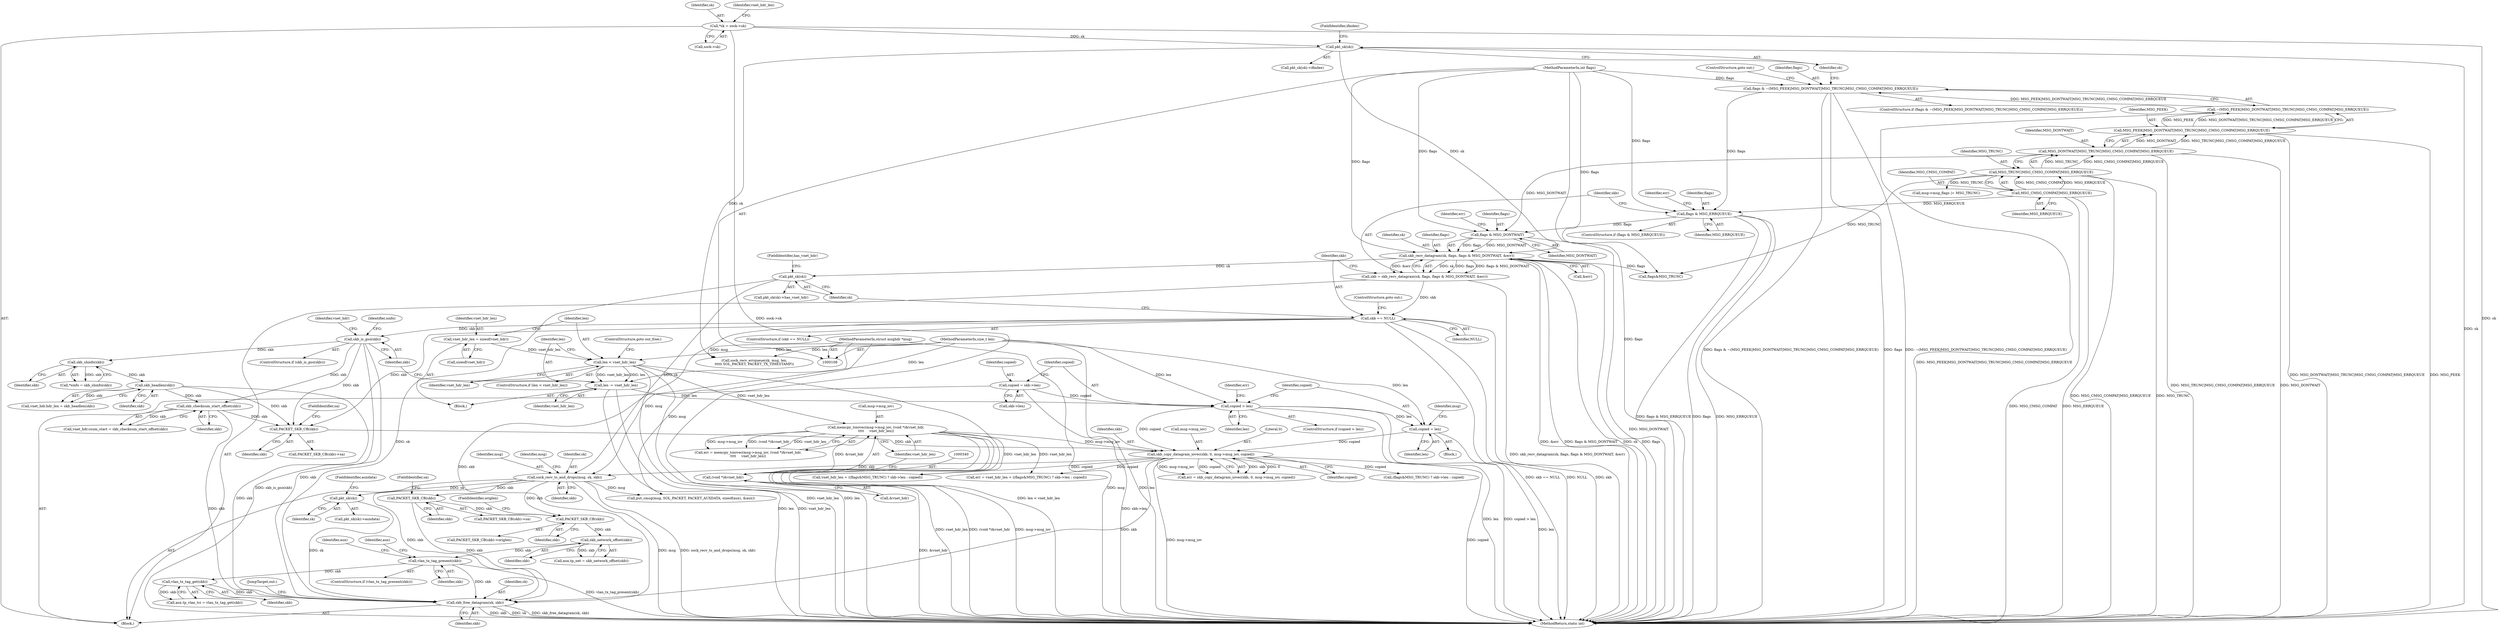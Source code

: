 digraph "1_linux_f3d3342602f8bcbf37d7c46641cb9bca7618eb1c_26@API" {
"1000518" [label="(Call,skb_free_datagram(sk, skb))"];
"1000188" [label="(Call,pkt_sk(sk))"];
"1000173" [label="(Call,skb_recv_datagram(sk, flags, flags & MSG_DONTWAIT, &err))"];
"1000150" [label="(Call,pkt_sk(sk))"];
"1000116" [label="(Call,*sk = sock->sk)"];
"1000176" [label="(Call,flags & MSG_DONTWAIT)"];
"1000158" [label="(Call,flags & MSG_ERRQUEUE)"];
"1000134" [label="(Call,flags & ~(MSG_PEEK|MSG_DONTWAIT|MSG_TRUNC|MSG_CMSG_COMPAT|MSG_ERRQUEUE))"];
"1000113" [label="(MethodParameterIn,int flags)"];
"1000136" [label="(Call,~(MSG_PEEK|MSG_DONTWAIT|MSG_TRUNC|MSG_CMSG_COMPAT|MSG_ERRQUEUE))"];
"1000137" [label="(Call,MSG_PEEK|MSG_DONTWAIT|MSG_TRUNC|MSG_CMSG_COMPAT|MSG_ERRQUEUE)"];
"1000139" [label="(Call,MSG_DONTWAIT|MSG_TRUNC|MSG_CMSG_COMPAT|MSG_ERRQUEUE)"];
"1000141" [label="(Call,MSG_TRUNC|MSG_CMSG_COMPAT|MSG_ERRQUEUE)"];
"1000143" [label="(Call,MSG_CMSG_COMPAT|MSG_ERRQUEUE)"];
"1000423" [label="(Call,pkt_sk(sk))"];
"1000401" [label="(Call,sock_recv_ts_and_drops(msg, sk, skb))"];
"1000111" [label="(MethodParameterIn,struct msghdr *msg)"];
"1000391" [label="(Call,skb_copy_datagram_iovec(skb, 0, msg->msg_iov, copied))"];
"1000354" [label="(Call,PACKET_SKB_CB(skb))"];
"1000212" [label="(Call,skb_is_gso(skb))"];
"1000182" [label="(Call,skb == NULL)"];
"1000171" [label="(Call,skb = skb_recv_datagram(sk, flags, flags & MSG_DONTWAIT, &err))"];
"1000311" [label="(Call,skb_checksum_start_offset(skb))"];
"1000224" [label="(Call,skb_headlen(skb))"];
"1000218" [label="(Call,skb_shinfo(skb))"];
"1000335" [label="(Call,memcpy_toiovec(msg->msg_iov, (void *)&vnet_hdr,\n\t\t\t\t     vnet_hdr_len))"];
"1000339" [label="(Call,(void *)&vnet_hdr)"];
"1000204" [label="(Call,len < vnet_hdr_len)"];
"1000112" [label="(MethodParameterIn,size_t len)"];
"1000199" [label="(Call,vnet_hdr_len = sizeof(vnet_hdr))"];
"1000377" [label="(Call,copied > len)"];
"1000371" [label="(Call,copied = skb->len)"];
"1000208" [label="(Call,len -= vnet_hdr_len)"];
"1000381" [label="(Call,copied = len)"];
"1000471" [label="(Call,vlan_tx_tag_present(skb))"];
"1000468" [label="(Call,skb_network_offset(skb))"];
"1000449" [label="(Call,PACKET_SKB_CB(skb))"];
"1000415" [label="(Call,PACKET_SKB_CB(skb))"];
"1000478" [label="(Call,vlan_tx_tag_get(skb))"];
"1000404" [label="(Identifier,skb)"];
"1000381" [label="(Call,copied = len)"];
"1000175" [label="(Identifier,flags)"];
"1000354" [label="(Call,PACKET_SKB_CB(skb))"];
"1000180" [label="(Identifier,err)"];
"1000449" [label="(Call,PACKET_SKB_CB(skb))"];
"1000142" [label="(Identifier,MSG_TRUNC)"];
"1000468" [label="(Call,skb_network_offset(skb))"];
"1000140" [label="(Identifier,MSG_DONTWAIT)"];
"1000386" [label="(Identifier,msg)"];
"1000472" [label="(Identifier,skb)"];
"1000177" [label="(Identifier,flags)"];
"1000422" [label="(Call,pkt_sk(sk)->auxdata)"];
"1000150" [label="(Call,pkt_sk(sk))"];
"1000478" [label="(Call,vlan_tx_tag_get(skb))"];
"1000497" [label="(Call,put_cmsg(msg, SOL_PACKET, PACKET_AUXDATA, sizeof(aux), &aux))"];
"1000216" [label="(Call,*sinfo = skb_shinfo(skb))"];
"1000111" [label="(MethodParameterIn,struct msghdr *msg)"];
"1000471" [label="(Call,vlan_tx_tag_present(skb))"];
"1000112" [label="(MethodParameterIn,size_t len)"];
"1000378" [label="(Identifier,copied)"];
"1000394" [label="(Call,msg->msg_iov)"];
"1000145" [label="(Identifier,MSG_ERRQUEUE)"];
"1000379" [label="(Identifier,len)"];
"1000189" [label="(Identifier,sk)"];
"1000212" [label="(Call,skb_is_gso(skb))"];
"1000393" [label="(Literal,0)"];
"1000217" [label="(Identifier,sinfo)"];
"1000392" [label="(Identifier,skb)"];
"1000114" [label="(Block,)"];
"1000335" [label="(Call,memcpy_toiovec(msg->msg_iov, (void *)&vnet_hdr,\n\t\t\t\t     vnet_hdr_len))"];
"1000181" [label="(ControlStructure,if (skb == NULL))"];
"1000519" [label="(Identifier,sk)"];
"1000182" [label="(Call,skb == NULL)"];
"1000213" [label="(Identifier,skb)"];
"1000210" [label="(Identifier,vnet_hdr_len)"];
"1000424" [label="(Identifier,sk)"];
"1000391" [label="(Call,skb_copy_datagram_iovec(skb, 0, msg->msg_iov, copied))"];
"1000141" [label="(Call,MSG_TRUNC|MSG_CMSG_COMPAT|MSG_ERRQUEUE)"];
"1000510" [label="(Call,flags&MSG_TRUNC)"];
"1000183" [label="(Identifier,skb)"];
"1000417" [label="(FieldIdentifier,sa)"];
"1000163" [label="(Identifier,err)"];
"1000118" [label="(Call,sock->sk)"];
"1000203" [label="(ControlStructure,if (len < vnet_hdr_len))"];
"1000312" [label="(Identifier,skb)"];
"1000135" [label="(Identifier,flags)"];
"1000176" [label="(Call,flags & MSG_DONTWAIT)"];
"1000520" [label="(Identifier,skb)"];
"1000219" [label="(Identifier,skb)"];
"1000469" [label="(Identifier,skb)"];
"1000209" [label="(Identifier,len)"];
"1000185" [label="(ControlStructure,goto out;)"];
"1000415" [label="(Call,PACKET_SKB_CB(skb))"];
"1000134" [label="(Call,flags & ~(MSG_PEEK|MSG_DONTWAIT|MSG_TRUNC|MSG_CMSG_COMPAT|MSG_ERRQUEUE))"];
"1000220" [label="(Call,vnet_hdr.hdr_len = skb_headlen(skb))"];
"1000376" [label="(ControlStructure,if (copied > len))"];
"1000470" [label="(ControlStructure,if (vlan_tx_tag_present(skb)))"];
"1000450" [label="(Identifier,skb)"];
"1000152" [label="(FieldIdentifier,ifindex)"];
"1000207" [label="(ControlStructure,goto out_free;)"];
"1000489" [label="(Identifier,aux)"];
"1000199" [label="(Call,vnet_hdr_len = sizeof(vnet_hdr))"];
"1000341" [label="(Call,&vnet_hdr)"];
"1000158" [label="(Call,flags & MSG_ERRQUEUE)"];
"1000116" [label="(Call,*sk = sock->sk)"];
"1000137" [label="(Call,MSG_PEEK|MSG_DONTWAIT|MSG_TRUNC|MSG_CMSG_COMPAT|MSG_ERRQUEUE)"];
"1000204" [label="(Call,len < vnet_hdr_len)"];
"1000191" [label="(Block,)"];
"1000474" [label="(Call,aux.tp_vlan_tci = vlan_tx_tag_get(skb))"];
"1000171" [label="(Call,skb = skb_recv_datagram(sk, flags, flags & MSG_DONTWAIT, &err))"];
"1000188" [label="(Call,pkt_sk(sk))"];
"1000143" [label="(Call,MSG_CMSG_COMPAT|MSG_ERRQUEUE)"];
"1000507" [label="(Call,vnet_hdr_len + ((flags&MSG_TRUNC) ? skb->len : copied))"];
"1000416" [label="(Identifier,skb)"];
"1000336" [label="(Call,msg->msg_iov)"];
"1000373" [label="(Call,skb->len)"];
"1000117" [label="(Identifier,sk)"];
"1000138" [label="(Identifier,MSG_PEEK)"];
"1000353" [label="(Call,PACKET_SKB_CB(skb)->sa)"];
"1000173" [label="(Call,skb_recv_datagram(sk, flags, flags & MSG_DONTWAIT, &err))"];
"1000464" [label="(Call,aux.tp_net = skb_network_offset(skb))"];
"1000113" [label="(MethodParameterIn,int flags)"];
"1000151" [label="(Identifier,sk)"];
"1000206" [label="(Identifier,vnet_hdr_len)"];
"1000164" [label="(Call,sock_recv_errqueue(sk, msg, len,\n\t\t\t\t\t SOL_PACKET, PACKET_TX_TIMESTAMP))"];
"1000311" [label="(Call,skb_checksum_start_offset(skb))"];
"1000397" [label="(Identifier,copied)"];
"1000383" [label="(Identifier,len)"];
"1000356" [label="(FieldIdentifier,sa)"];
"1000382" [label="(Identifier,copied)"];
"1000211" [label="(ControlStructure,if (skb_is_gso(skb)))"];
"1000425" [label="(FieldIdentifier,auxdata)"];
"1000149" [label="(Call,pkt_sk(sk)->ifindex)"];
"1000407" [label="(Identifier,msg)"];
"1000339" [label="(Call,(void *)&vnet_hdr)"];
"1000371" [label="(Call,copied = skb->len)"];
"1000187" [label="(Call,pkt_sk(sk)->has_vnet_hdr)"];
"1000479" [label="(Identifier,skb)"];
"1000414" [label="(Call,PACKET_SKB_CB(skb)->sa)"];
"1000225" [label="(Identifier,skb)"];
"1000333" [label="(Call,err = memcpy_toiovec(msg->msg_iov, (void *)&vnet_hdr,\n\t\t\t\t     vnet_hdr_len))"];
"1000509" [label="(Call,(flags&MSG_TRUNC) ? skb->len : copied)"];
"1000127" [label="(Identifier,vnet_hdr_len)"];
"1000307" [label="(Call,vnet_hdr.csum_start = skb_checksum_start_offset(skb))"];
"1000390" [label="(Identifier,err)"];
"1000403" [label="(Identifier,sk)"];
"1000146" [label="(ControlStructure,goto out;)"];
"1000380" [label="(Block,)"];
"1000451" [label="(FieldIdentifier,origlen)"];
"1000476" [label="(Identifier,aux)"];
"1000190" [label="(FieldIdentifier,has_vnet_hdr)"];
"1000372" [label="(Identifier,copied)"];
"1000144" [label="(Identifier,MSG_CMSG_COMPAT)"];
"1000384" [label="(Call,msg->msg_flags |= MSG_TRUNC)"];
"1000157" [label="(ControlStructure,if (flags & MSG_ERRQUEUE))"];
"1000200" [label="(Identifier,vnet_hdr_len)"];
"1000136" [label="(Call,~(MSG_PEEK|MSG_DONTWAIT|MSG_TRUNC|MSG_CMSG_COMPAT|MSG_ERRQUEUE))"];
"1000160" [label="(Identifier,MSG_ERRQUEUE)"];
"1000174" [label="(Identifier,sk)"];
"1000355" [label="(Identifier,skb)"];
"1000377" [label="(Call,copied > len)"];
"1000133" [label="(ControlStructure,if (flags & ~(MSG_PEEK|MSG_DONTWAIT|MSG_TRUNC|MSG_CMSG_COMPAT|MSG_ERRQUEUE)))"];
"1000401" [label="(Call,sock_recv_ts_and_drops(msg, sk, skb))"];
"1000184" [label="(Identifier,NULL)"];
"1000448" [label="(Call,PACKET_SKB_CB(skb)->origlen)"];
"1000423" [label="(Call,pkt_sk(sk))"];
"1000292" [label="(Identifier,vnet_hdr)"];
"1000178" [label="(Identifier,MSG_DONTWAIT)"];
"1000201" [label="(Call,sizeof(vnet_hdr))"];
"1000139" [label="(Call,MSG_DONTWAIT|MSG_TRUNC|MSG_CMSG_COMPAT|MSG_ERRQUEUE)"];
"1000524" [label="(MethodReturn,static int)"];
"1000521" [label="(JumpTarget,out:)"];
"1000224" [label="(Call,skb_headlen(skb))"];
"1000505" [label="(Call,err = vnet_hdr_len + ((flags&MSG_TRUNC) ? skb->len : copied))"];
"1000159" [label="(Identifier,flags)"];
"1000389" [label="(Call,err = skb_copy_datagram_iovec(skb, 0, msg->msg_iov, copied))"];
"1000343" [label="(Identifier,vnet_hdr_len)"];
"1000402" [label="(Identifier,msg)"];
"1000218" [label="(Call,skb_shinfo(skb))"];
"1000208" [label="(Call,len -= vnet_hdr_len)"];
"1000179" [label="(Call,&err)"];
"1000205" [label="(Identifier,len)"];
"1000172" [label="(Identifier,skb)"];
"1000518" [label="(Call,skb_free_datagram(sk, skb))"];
"1000518" -> "1000114"  [label="AST: "];
"1000518" -> "1000520"  [label="CFG: "];
"1000519" -> "1000518"  [label="AST: "];
"1000520" -> "1000518"  [label="AST: "];
"1000521" -> "1000518"  [label="CFG: "];
"1000518" -> "1000524"  [label="DDG: skb"];
"1000518" -> "1000524"  [label="DDG: sk"];
"1000518" -> "1000524"  [label="DDG: skb_free_datagram(sk, skb)"];
"1000188" -> "1000518"  [label="DDG: sk"];
"1000423" -> "1000518"  [label="DDG: sk"];
"1000471" -> "1000518"  [label="DDG: skb"];
"1000391" -> "1000518"  [label="DDG: skb"];
"1000401" -> "1000518"  [label="DDG: skb"];
"1000478" -> "1000518"  [label="DDG: skb"];
"1000415" -> "1000518"  [label="DDG: skb"];
"1000212" -> "1000518"  [label="DDG: skb"];
"1000182" -> "1000518"  [label="DDG: skb"];
"1000311" -> "1000518"  [label="DDG: skb"];
"1000224" -> "1000518"  [label="DDG: skb"];
"1000188" -> "1000187"  [label="AST: "];
"1000188" -> "1000189"  [label="CFG: "];
"1000189" -> "1000188"  [label="AST: "];
"1000190" -> "1000188"  [label="CFG: "];
"1000173" -> "1000188"  [label="DDG: sk"];
"1000188" -> "1000401"  [label="DDG: sk"];
"1000173" -> "1000171"  [label="AST: "];
"1000173" -> "1000179"  [label="CFG: "];
"1000174" -> "1000173"  [label="AST: "];
"1000175" -> "1000173"  [label="AST: "];
"1000176" -> "1000173"  [label="AST: "];
"1000179" -> "1000173"  [label="AST: "];
"1000171" -> "1000173"  [label="CFG: "];
"1000173" -> "1000524"  [label="DDG: &err"];
"1000173" -> "1000524"  [label="DDG: flags & MSG_DONTWAIT"];
"1000173" -> "1000524"  [label="DDG: sk"];
"1000173" -> "1000524"  [label="DDG: flags"];
"1000173" -> "1000171"  [label="DDG: sk"];
"1000173" -> "1000171"  [label="DDG: flags"];
"1000173" -> "1000171"  [label="DDG: flags & MSG_DONTWAIT"];
"1000173" -> "1000171"  [label="DDG: &err"];
"1000150" -> "1000173"  [label="DDG: sk"];
"1000176" -> "1000173"  [label="DDG: flags"];
"1000176" -> "1000173"  [label="DDG: MSG_DONTWAIT"];
"1000113" -> "1000173"  [label="DDG: flags"];
"1000173" -> "1000510"  [label="DDG: flags"];
"1000150" -> "1000149"  [label="AST: "];
"1000150" -> "1000151"  [label="CFG: "];
"1000151" -> "1000150"  [label="AST: "];
"1000152" -> "1000150"  [label="CFG: "];
"1000150" -> "1000524"  [label="DDG: sk"];
"1000116" -> "1000150"  [label="DDG: sk"];
"1000150" -> "1000164"  [label="DDG: sk"];
"1000116" -> "1000114"  [label="AST: "];
"1000116" -> "1000118"  [label="CFG: "];
"1000117" -> "1000116"  [label="AST: "];
"1000118" -> "1000116"  [label="AST: "];
"1000127" -> "1000116"  [label="CFG: "];
"1000116" -> "1000524"  [label="DDG: sk"];
"1000116" -> "1000524"  [label="DDG: sock->sk"];
"1000176" -> "1000178"  [label="CFG: "];
"1000177" -> "1000176"  [label="AST: "];
"1000178" -> "1000176"  [label="AST: "];
"1000180" -> "1000176"  [label="CFG: "];
"1000176" -> "1000524"  [label="DDG: MSG_DONTWAIT"];
"1000158" -> "1000176"  [label="DDG: flags"];
"1000113" -> "1000176"  [label="DDG: flags"];
"1000139" -> "1000176"  [label="DDG: MSG_DONTWAIT"];
"1000158" -> "1000157"  [label="AST: "];
"1000158" -> "1000160"  [label="CFG: "];
"1000159" -> "1000158"  [label="AST: "];
"1000160" -> "1000158"  [label="AST: "];
"1000163" -> "1000158"  [label="CFG: "];
"1000172" -> "1000158"  [label="CFG: "];
"1000158" -> "1000524"  [label="DDG: flags"];
"1000158" -> "1000524"  [label="DDG: MSG_ERRQUEUE"];
"1000158" -> "1000524"  [label="DDG: flags & MSG_ERRQUEUE"];
"1000134" -> "1000158"  [label="DDG: flags"];
"1000113" -> "1000158"  [label="DDG: flags"];
"1000143" -> "1000158"  [label="DDG: MSG_ERRQUEUE"];
"1000134" -> "1000133"  [label="AST: "];
"1000134" -> "1000136"  [label="CFG: "];
"1000135" -> "1000134"  [label="AST: "];
"1000136" -> "1000134"  [label="AST: "];
"1000146" -> "1000134"  [label="CFG: "];
"1000151" -> "1000134"  [label="CFG: "];
"1000134" -> "1000524"  [label="DDG: flags & ~(MSG_PEEK|MSG_DONTWAIT|MSG_TRUNC|MSG_CMSG_COMPAT|MSG_ERRQUEUE)"];
"1000134" -> "1000524"  [label="DDG: flags"];
"1000134" -> "1000524"  [label="DDG: ~(MSG_PEEK|MSG_DONTWAIT|MSG_TRUNC|MSG_CMSG_COMPAT|MSG_ERRQUEUE)"];
"1000113" -> "1000134"  [label="DDG: flags"];
"1000136" -> "1000134"  [label="DDG: MSG_PEEK|MSG_DONTWAIT|MSG_TRUNC|MSG_CMSG_COMPAT|MSG_ERRQUEUE"];
"1000113" -> "1000108"  [label="AST: "];
"1000113" -> "1000524"  [label="DDG: flags"];
"1000113" -> "1000510"  [label="DDG: flags"];
"1000136" -> "1000137"  [label="CFG: "];
"1000137" -> "1000136"  [label="AST: "];
"1000136" -> "1000524"  [label="DDG: MSG_PEEK|MSG_DONTWAIT|MSG_TRUNC|MSG_CMSG_COMPAT|MSG_ERRQUEUE"];
"1000137" -> "1000136"  [label="DDG: MSG_PEEK"];
"1000137" -> "1000136"  [label="DDG: MSG_DONTWAIT|MSG_TRUNC|MSG_CMSG_COMPAT|MSG_ERRQUEUE"];
"1000137" -> "1000139"  [label="CFG: "];
"1000138" -> "1000137"  [label="AST: "];
"1000139" -> "1000137"  [label="AST: "];
"1000137" -> "1000524"  [label="DDG: MSG_DONTWAIT|MSG_TRUNC|MSG_CMSG_COMPAT|MSG_ERRQUEUE"];
"1000137" -> "1000524"  [label="DDG: MSG_PEEK"];
"1000139" -> "1000137"  [label="DDG: MSG_DONTWAIT"];
"1000139" -> "1000137"  [label="DDG: MSG_TRUNC|MSG_CMSG_COMPAT|MSG_ERRQUEUE"];
"1000139" -> "1000141"  [label="CFG: "];
"1000140" -> "1000139"  [label="AST: "];
"1000141" -> "1000139"  [label="AST: "];
"1000139" -> "1000524"  [label="DDG: MSG_TRUNC|MSG_CMSG_COMPAT|MSG_ERRQUEUE"];
"1000139" -> "1000524"  [label="DDG: MSG_DONTWAIT"];
"1000141" -> "1000139"  [label="DDG: MSG_TRUNC"];
"1000141" -> "1000139"  [label="DDG: MSG_CMSG_COMPAT|MSG_ERRQUEUE"];
"1000141" -> "1000143"  [label="CFG: "];
"1000142" -> "1000141"  [label="AST: "];
"1000143" -> "1000141"  [label="AST: "];
"1000141" -> "1000524"  [label="DDG: MSG_TRUNC"];
"1000141" -> "1000524"  [label="DDG: MSG_CMSG_COMPAT|MSG_ERRQUEUE"];
"1000143" -> "1000141"  [label="DDG: MSG_CMSG_COMPAT"];
"1000143" -> "1000141"  [label="DDG: MSG_ERRQUEUE"];
"1000141" -> "1000384"  [label="DDG: MSG_TRUNC"];
"1000141" -> "1000510"  [label="DDG: MSG_TRUNC"];
"1000143" -> "1000145"  [label="CFG: "];
"1000144" -> "1000143"  [label="AST: "];
"1000145" -> "1000143"  [label="AST: "];
"1000143" -> "1000524"  [label="DDG: MSG_CMSG_COMPAT"];
"1000143" -> "1000524"  [label="DDG: MSG_ERRQUEUE"];
"1000423" -> "1000422"  [label="AST: "];
"1000423" -> "1000424"  [label="CFG: "];
"1000424" -> "1000423"  [label="AST: "];
"1000425" -> "1000423"  [label="CFG: "];
"1000401" -> "1000423"  [label="DDG: sk"];
"1000401" -> "1000114"  [label="AST: "];
"1000401" -> "1000404"  [label="CFG: "];
"1000402" -> "1000401"  [label="AST: "];
"1000403" -> "1000401"  [label="AST: "];
"1000404" -> "1000401"  [label="AST: "];
"1000407" -> "1000401"  [label="CFG: "];
"1000401" -> "1000524"  [label="DDG: sock_recv_ts_and_drops(msg, sk, skb)"];
"1000401" -> "1000524"  [label="DDG: msg"];
"1000111" -> "1000401"  [label="DDG: msg"];
"1000391" -> "1000401"  [label="DDG: skb"];
"1000401" -> "1000415"  [label="DDG: skb"];
"1000401" -> "1000449"  [label="DDG: skb"];
"1000401" -> "1000497"  [label="DDG: msg"];
"1000111" -> "1000108"  [label="AST: "];
"1000111" -> "1000524"  [label="DDG: msg"];
"1000111" -> "1000164"  [label="DDG: msg"];
"1000111" -> "1000497"  [label="DDG: msg"];
"1000391" -> "1000389"  [label="AST: "];
"1000391" -> "1000397"  [label="CFG: "];
"1000392" -> "1000391"  [label="AST: "];
"1000393" -> "1000391"  [label="AST: "];
"1000394" -> "1000391"  [label="AST: "];
"1000397" -> "1000391"  [label="AST: "];
"1000389" -> "1000391"  [label="CFG: "];
"1000391" -> "1000524"  [label="DDG: copied"];
"1000391" -> "1000524"  [label="DDG: msg->msg_iov"];
"1000391" -> "1000389"  [label="DDG: skb"];
"1000391" -> "1000389"  [label="DDG: 0"];
"1000391" -> "1000389"  [label="DDG: msg->msg_iov"];
"1000391" -> "1000389"  [label="DDG: copied"];
"1000354" -> "1000391"  [label="DDG: skb"];
"1000335" -> "1000391"  [label="DDG: msg->msg_iov"];
"1000377" -> "1000391"  [label="DDG: copied"];
"1000381" -> "1000391"  [label="DDG: copied"];
"1000391" -> "1000505"  [label="DDG: copied"];
"1000391" -> "1000507"  [label="DDG: copied"];
"1000391" -> "1000509"  [label="DDG: copied"];
"1000354" -> "1000353"  [label="AST: "];
"1000354" -> "1000355"  [label="CFG: "];
"1000355" -> "1000354"  [label="AST: "];
"1000356" -> "1000354"  [label="CFG: "];
"1000212" -> "1000354"  [label="DDG: skb"];
"1000182" -> "1000354"  [label="DDG: skb"];
"1000311" -> "1000354"  [label="DDG: skb"];
"1000224" -> "1000354"  [label="DDG: skb"];
"1000212" -> "1000211"  [label="AST: "];
"1000212" -> "1000213"  [label="CFG: "];
"1000213" -> "1000212"  [label="AST: "];
"1000217" -> "1000212"  [label="CFG: "];
"1000292" -> "1000212"  [label="CFG: "];
"1000212" -> "1000524"  [label="DDG: skb_is_gso(skb)"];
"1000182" -> "1000212"  [label="DDG: skb"];
"1000212" -> "1000218"  [label="DDG: skb"];
"1000212" -> "1000311"  [label="DDG: skb"];
"1000182" -> "1000181"  [label="AST: "];
"1000182" -> "1000184"  [label="CFG: "];
"1000183" -> "1000182"  [label="AST: "];
"1000184" -> "1000182"  [label="AST: "];
"1000185" -> "1000182"  [label="CFG: "];
"1000189" -> "1000182"  [label="CFG: "];
"1000182" -> "1000524"  [label="DDG: skb == NULL"];
"1000182" -> "1000524"  [label="DDG: NULL"];
"1000182" -> "1000524"  [label="DDG: skb"];
"1000171" -> "1000182"  [label="DDG: skb"];
"1000171" -> "1000114"  [label="AST: "];
"1000172" -> "1000171"  [label="AST: "];
"1000183" -> "1000171"  [label="CFG: "];
"1000171" -> "1000524"  [label="DDG: skb_recv_datagram(sk, flags, flags & MSG_DONTWAIT, &err)"];
"1000311" -> "1000307"  [label="AST: "];
"1000311" -> "1000312"  [label="CFG: "];
"1000312" -> "1000311"  [label="AST: "];
"1000307" -> "1000311"  [label="CFG: "];
"1000311" -> "1000307"  [label="DDG: skb"];
"1000224" -> "1000311"  [label="DDG: skb"];
"1000224" -> "1000220"  [label="AST: "];
"1000224" -> "1000225"  [label="CFG: "];
"1000225" -> "1000224"  [label="AST: "];
"1000220" -> "1000224"  [label="CFG: "];
"1000224" -> "1000220"  [label="DDG: skb"];
"1000218" -> "1000224"  [label="DDG: skb"];
"1000218" -> "1000216"  [label="AST: "];
"1000218" -> "1000219"  [label="CFG: "];
"1000219" -> "1000218"  [label="AST: "];
"1000216" -> "1000218"  [label="CFG: "];
"1000218" -> "1000216"  [label="DDG: skb"];
"1000335" -> "1000333"  [label="AST: "];
"1000335" -> "1000343"  [label="CFG: "];
"1000336" -> "1000335"  [label="AST: "];
"1000339" -> "1000335"  [label="AST: "];
"1000343" -> "1000335"  [label="AST: "];
"1000333" -> "1000335"  [label="CFG: "];
"1000335" -> "1000524"  [label="DDG: (void *)&vnet_hdr"];
"1000335" -> "1000524"  [label="DDG: msg->msg_iov"];
"1000335" -> "1000524"  [label="DDG: vnet_hdr_len"];
"1000335" -> "1000333"  [label="DDG: msg->msg_iov"];
"1000335" -> "1000333"  [label="DDG: (void *)&vnet_hdr"];
"1000335" -> "1000333"  [label="DDG: vnet_hdr_len"];
"1000339" -> "1000335"  [label="DDG: &vnet_hdr"];
"1000204" -> "1000335"  [label="DDG: vnet_hdr_len"];
"1000335" -> "1000505"  [label="DDG: vnet_hdr_len"];
"1000335" -> "1000507"  [label="DDG: vnet_hdr_len"];
"1000339" -> "1000341"  [label="CFG: "];
"1000340" -> "1000339"  [label="AST: "];
"1000341" -> "1000339"  [label="AST: "];
"1000343" -> "1000339"  [label="CFG: "];
"1000339" -> "1000524"  [label="DDG: &vnet_hdr"];
"1000204" -> "1000203"  [label="AST: "];
"1000204" -> "1000206"  [label="CFG: "];
"1000205" -> "1000204"  [label="AST: "];
"1000206" -> "1000204"  [label="AST: "];
"1000207" -> "1000204"  [label="CFG: "];
"1000209" -> "1000204"  [label="CFG: "];
"1000204" -> "1000524"  [label="DDG: vnet_hdr_len"];
"1000204" -> "1000524"  [label="DDG: len"];
"1000204" -> "1000524"  [label="DDG: len < vnet_hdr_len"];
"1000112" -> "1000204"  [label="DDG: len"];
"1000199" -> "1000204"  [label="DDG: vnet_hdr_len"];
"1000204" -> "1000208"  [label="DDG: vnet_hdr_len"];
"1000204" -> "1000208"  [label="DDG: len"];
"1000112" -> "1000108"  [label="AST: "];
"1000112" -> "1000524"  [label="DDG: len"];
"1000112" -> "1000164"  [label="DDG: len"];
"1000112" -> "1000208"  [label="DDG: len"];
"1000112" -> "1000377"  [label="DDG: len"];
"1000112" -> "1000381"  [label="DDG: len"];
"1000199" -> "1000191"  [label="AST: "];
"1000199" -> "1000201"  [label="CFG: "];
"1000200" -> "1000199"  [label="AST: "];
"1000201" -> "1000199"  [label="AST: "];
"1000205" -> "1000199"  [label="CFG: "];
"1000377" -> "1000376"  [label="AST: "];
"1000377" -> "1000379"  [label="CFG: "];
"1000378" -> "1000377"  [label="AST: "];
"1000379" -> "1000377"  [label="AST: "];
"1000382" -> "1000377"  [label="CFG: "];
"1000390" -> "1000377"  [label="CFG: "];
"1000377" -> "1000524"  [label="DDG: copied > len"];
"1000377" -> "1000524"  [label="DDG: len"];
"1000371" -> "1000377"  [label="DDG: copied"];
"1000208" -> "1000377"  [label="DDG: len"];
"1000377" -> "1000381"  [label="DDG: len"];
"1000371" -> "1000114"  [label="AST: "];
"1000371" -> "1000373"  [label="CFG: "];
"1000372" -> "1000371"  [label="AST: "];
"1000373" -> "1000371"  [label="AST: "];
"1000378" -> "1000371"  [label="CFG: "];
"1000371" -> "1000524"  [label="DDG: skb->len"];
"1000208" -> "1000191"  [label="AST: "];
"1000208" -> "1000210"  [label="CFG: "];
"1000209" -> "1000208"  [label="AST: "];
"1000210" -> "1000208"  [label="AST: "];
"1000213" -> "1000208"  [label="CFG: "];
"1000208" -> "1000524"  [label="DDG: len"];
"1000208" -> "1000524"  [label="DDG: vnet_hdr_len"];
"1000381" -> "1000380"  [label="AST: "];
"1000381" -> "1000383"  [label="CFG: "];
"1000382" -> "1000381"  [label="AST: "];
"1000383" -> "1000381"  [label="AST: "];
"1000386" -> "1000381"  [label="CFG: "];
"1000381" -> "1000524"  [label="DDG: len"];
"1000471" -> "1000470"  [label="AST: "];
"1000471" -> "1000472"  [label="CFG: "];
"1000472" -> "1000471"  [label="AST: "];
"1000476" -> "1000471"  [label="CFG: "];
"1000489" -> "1000471"  [label="CFG: "];
"1000471" -> "1000524"  [label="DDG: vlan_tx_tag_present(skb)"];
"1000468" -> "1000471"  [label="DDG: skb"];
"1000471" -> "1000478"  [label="DDG: skb"];
"1000468" -> "1000464"  [label="AST: "];
"1000468" -> "1000469"  [label="CFG: "];
"1000469" -> "1000468"  [label="AST: "];
"1000464" -> "1000468"  [label="CFG: "];
"1000468" -> "1000464"  [label="DDG: skb"];
"1000449" -> "1000468"  [label="DDG: skb"];
"1000449" -> "1000448"  [label="AST: "];
"1000449" -> "1000450"  [label="CFG: "];
"1000450" -> "1000449"  [label="AST: "];
"1000451" -> "1000449"  [label="CFG: "];
"1000415" -> "1000449"  [label="DDG: skb"];
"1000415" -> "1000414"  [label="AST: "];
"1000415" -> "1000416"  [label="CFG: "];
"1000416" -> "1000415"  [label="AST: "];
"1000417" -> "1000415"  [label="CFG: "];
"1000478" -> "1000474"  [label="AST: "];
"1000478" -> "1000479"  [label="CFG: "];
"1000479" -> "1000478"  [label="AST: "];
"1000474" -> "1000478"  [label="CFG: "];
"1000478" -> "1000474"  [label="DDG: skb"];
}
